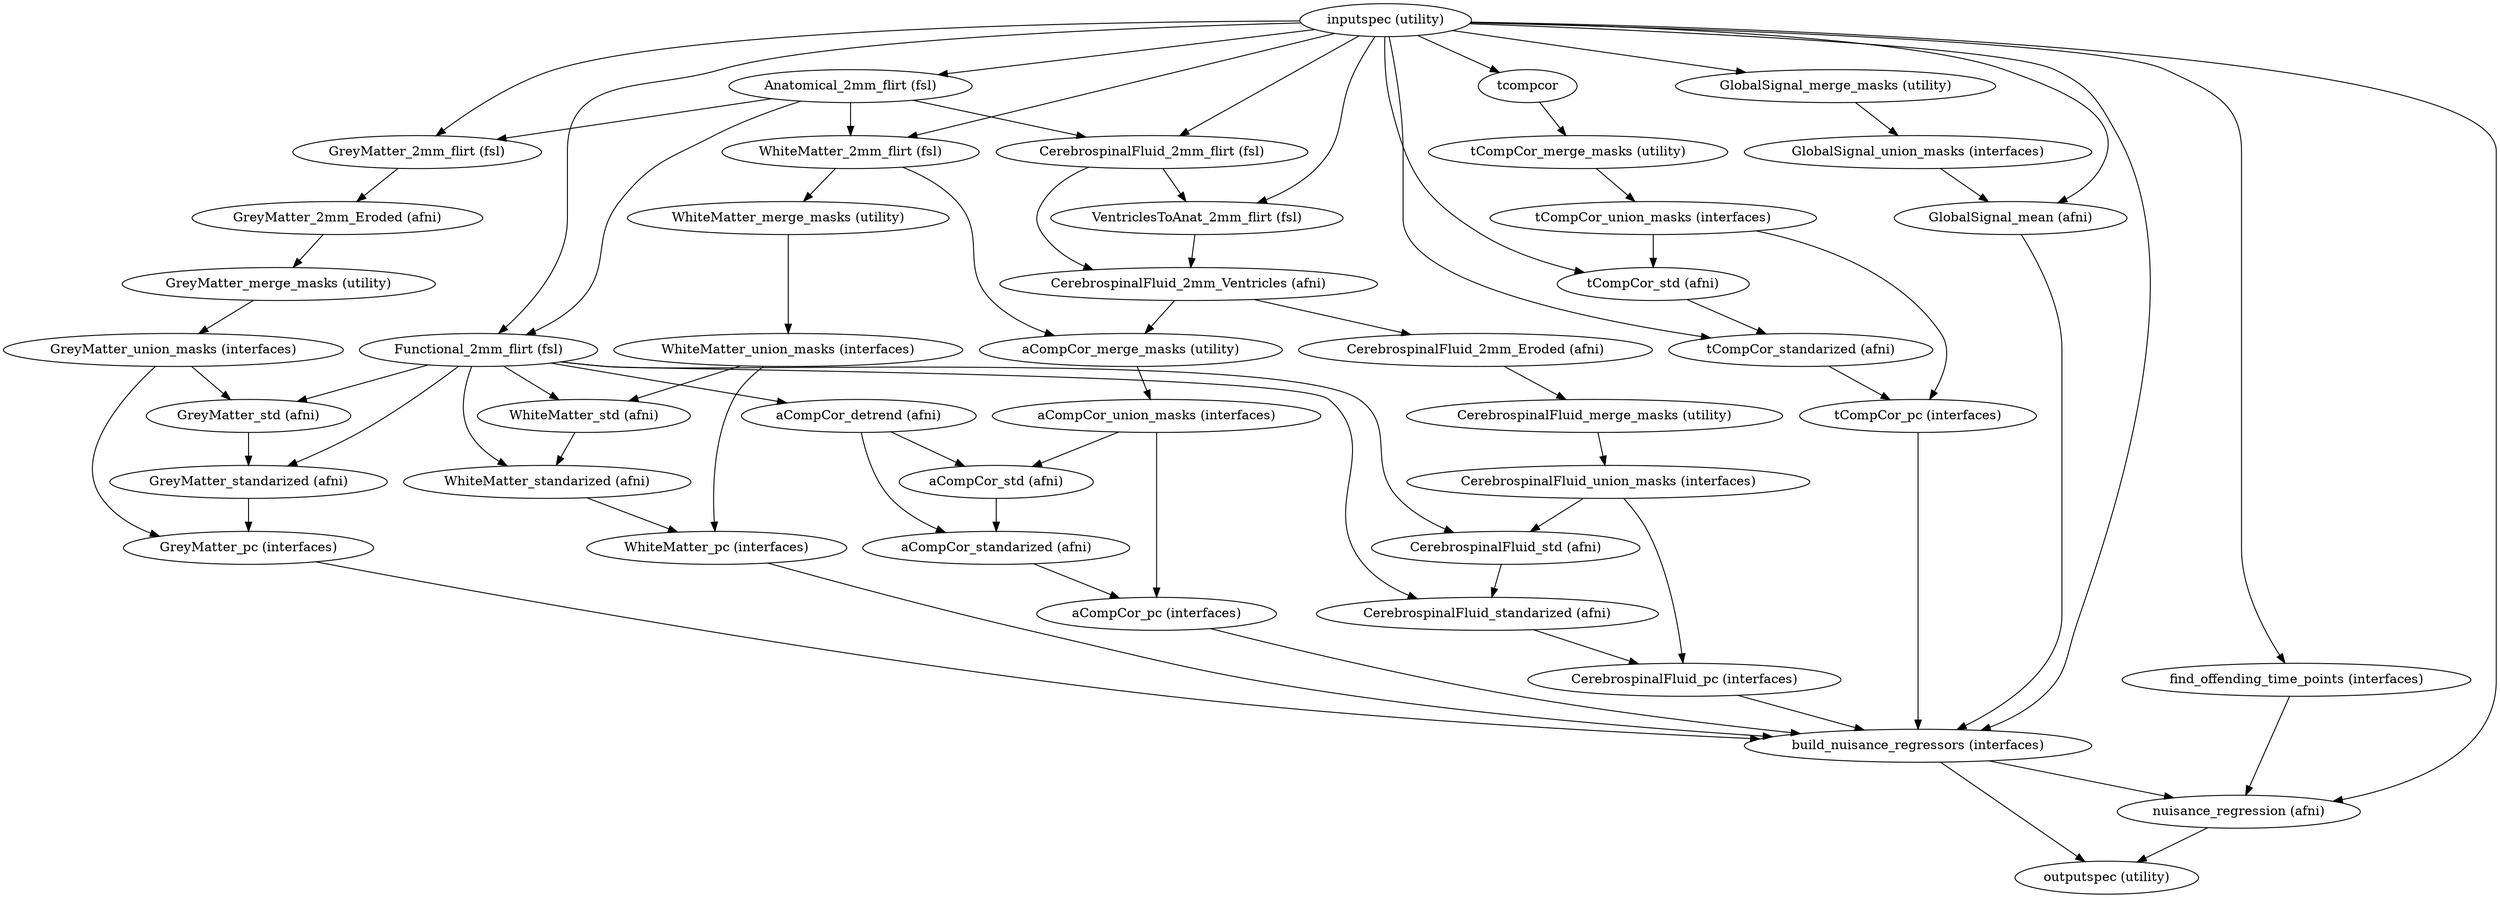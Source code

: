 strict digraph "" {
"GlobalSignal_union_masks (interfaces)";
"tCompCor_merge_masks (utility)";
"CerebrospinalFluid_pc (interfaces)";
"CerebrospinalFluid_2mm_Eroded (afni)";
"Anatomical_2mm_flirt (fsl)";
"inputspec (utility)";
"GreyMatter_standarized (afni)";
"aCompCor_detrend (afni)";
"aCompCor_union_masks (interfaces)";
"tCompCor_std (afni)";
"GreyMatter_pc (interfaces)";
"WhiteMatter_standarized (afni)";
"find_offending_time_points (interfaces)";
"CerebrospinalFluid_std (afni)";
"WhiteMatter_pc (interfaces)";
"CerebrospinalFluid_union_masks (interfaces)";
"aCompCor_merge_masks (utility)";
"GreyMatter_2mm_flirt (fsl)";
"GlobalSignal_mean (afni)";
tcompcor;
"GreyMatter_2mm_Eroded (afni)";
"CerebrospinalFluid_2mm_flirt (fsl)";
"aCompCor_pc (interfaces)";
"GreyMatter_union_masks (interfaces)";
"tCompCor_standarized (afni)";
"CerebrospinalFluid_merge_masks (utility)";
"CerebrospinalFluid_standarized (afni)";
"tCompCor_union_masks (interfaces)";
"GreyMatter_std (afni)";
"VentriclesToAnat_2mm_flirt (fsl)";
"aCompCor_std (afni)";
"WhiteMatter_merge_masks (utility)";
"aCompCor_standarized (afni)";
"GlobalSignal_merge_masks (utility)";
"nuisance_regression (afni)";
"GreyMatter_merge_masks (utility)";
"CerebrospinalFluid_2mm_Ventricles (afni)";
"build_nuisance_regressors (interfaces)";
"outputspec (utility)";
"WhiteMatter_union_masks (interfaces)";
"WhiteMatter_std (afni)";
"Functional_2mm_flirt (fsl)";
"tCompCor_pc (interfaces)";
"WhiteMatter_2mm_flirt (fsl)";
"GlobalSignal_union_masks (interfaces)" -> "GlobalSignal_mean (afni)";
"tCompCor_merge_masks (utility)" -> "tCompCor_union_masks (interfaces)";
"CerebrospinalFluid_pc (interfaces)" -> "build_nuisance_regressors (interfaces)";
"CerebrospinalFluid_2mm_Eroded (afni)" -> "CerebrospinalFluid_merge_masks (utility)";
"Anatomical_2mm_flirt (fsl)" -> "Functional_2mm_flirt (fsl)";
"Anatomical_2mm_flirt (fsl)" -> "CerebrospinalFluid_2mm_flirt (fsl)";
"Anatomical_2mm_flirt (fsl)" -> "GreyMatter_2mm_flirt (fsl)";
"Anatomical_2mm_flirt (fsl)" -> "WhiteMatter_2mm_flirt (fsl)";
"inputspec (utility)" -> "nuisance_regression (afni)";
"inputspec (utility)" -> "WhiteMatter_2mm_flirt (fsl)";
"inputspec (utility)" -> "build_nuisance_regressors (interfaces)";
"inputspec (utility)" -> "tCompCor_standarized (afni)";
"inputspec (utility)" -> "VentriclesToAnat_2mm_flirt (fsl)";
"inputspec (utility)" -> "Anatomical_2mm_flirt (fsl)";
"inputspec (utility)" -> "GlobalSignal_merge_masks (utility)";
"inputspec (utility)" -> "Functional_2mm_flirt (fsl)";
"inputspec (utility)" -> "GreyMatter_2mm_flirt (fsl)";
"inputspec (utility)" -> "GlobalSignal_mean (afni)";
"inputspec (utility)" -> tcompcor;
"inputspec (utility)" -> "CerebrospinalFluid_2mm_flirt (fsl)";
"inputspec (utility)" -> "find_offending_time_points (interfaces)";
"inputspec (utility)" -> "tCompCor_std (afni)";
"GreyMatter_standarized (afni)" -> "GreyMatter_pc (interfaces)";
"aCompCor_detrend (afni)" -> "aCompCor_std (afni)";
"aCompCor_detrend (afni)" -> "aCompCor_standarized (afni)";
"aCompCor_union_masks (interfaces)" -> "aCompCor_std (afni)";
"aCompCor_union_masks (interfaces)" -> "aCompCor_pc (interfaces)";
"tCompCor_std (afni)" -> "tCompCor_standarized (afni)";
"GreyMatter_pc (interfaces)" -> "build_nuisance_regressors (interfaces)";
"WhiteMatter_standarized (afni)" -> "WhiteMatter_pc (interfaces)";
"find_offending_time_points (interfaces)" -> "nuisance_regression (afni)";
"CerebrospinalFluid_std (afni)" -> "CerebrospinalFluid_standarized (afni)";
"WhiteMatter_pc (interfaces)" -> "build_nuisance_regressors (interfaces)";
"CerebrospinalFluid_union_masks (interfaces)" -> "CerebrospinalFluid_pc (interfaces)";
"CerebrospinalFluid_union_masks (interfaces)" -> "CerebrospinalFluid_std (afni)";
"aCompCor_merge_masks (utility)" -> "aCompCor_union_masks (interfaces)";
"GreyMatter_2mm_flirt (fsl)" -> "GreyMatter_2mm_Eroded (afni)";
"GlobalSignal_mean (afni)" -> "build_nuisance_regressors (interfaces)";
tcompcor -> "tCompCor_merge_masks (utility)";
"GreyMatter_2mm_Eroded (afni)" -> "GreyMatter_merge_masks (utility)";
"CerebrospinalFluid_2mm_flirt (fsl)" -> "CerebrospinalFluid_2mm_Ventricles (afni)";
"CerebrospinalFluid_2mm_flirt (fsl)" -> "VentriclesToAnat_2mm_flirt (fsl)";
"aCompCor_pc (interfaces)" -> "build_nuisance_regressors (interfaces)";
"GreyMatter_union_masks (interfaces)" -> "GreyMatter_pc (interfaces)";
"GreyMatter_union_masks (interfaces)" -> "GreyMatter_std (afni)";
"tCompCor_standarized (afni)" -> "tCompCor_pc (interfaces)";
"CerebrospinalFluid_merge_masks (utility)" -> "CerebrospinalFluid_union_masks (interfaces)";
"CerebrospinalFluid_standarized (afni)" -> "CerebrospinalFluid_pc (interfaces)";
"tCompCor_union_masks (interfaces)" -> "tCompCor_pc (interfaces)";
"tCompCor_union_masks (interfaces)" -> "tCompCor_std (afni)";
"GreyMatter_std (afni)" -> "GreyMatter_standarized (afni)";
"VentriclesToAnat_2mm_flirt (fsl)" -> "CerebrospinalFluid_2mm_Ventricles (afni)";
"aCompCor_std (afni)" -> "aCompCor_standarized (afni)";
"WhiteMatter_merge_masks (utility)" -> "WhiteMatter_union_masks (interfaces)";
"aCompCor_standarized (afni)" -> "aCompCor_pc (interfaces)";
"GlobalSignal_merge_masks (utility)" -> "GlobalSignal_union_masks (interfaces)";
"nuisance_regression (afni)" -> "outputspec (utility)";
"GreyMatter_merge_masks (utility)" -> "GreyMatter_union_masks (interfaces)";
"CerebrospinalFluid_2mm_Ventricles (afni)" -> "aCompCor_merge_masks (utility)";
"CerebrospinalFluid_2mm_Ventricles (afni)" -> "CerebrospinalFluid_2mm_Eroded (afni)";
"build_nuisance_regressors (interfaces)" -> "nuisance_regression (afni)";
"build_nuisance_regressors (interfaces)" -> "outputspec (utility)";
"WhiteMatter_union_masks (interfaces)" -> "WhiteMatter_pc (interfaces)";
"WhiteMatter_union_masks (interfaces)" -> "WhiteMatter_std (afni)";
"WhiteMatter_std (afni)" -> "WhiteMatter_standarized (afni)";
"Functional_2mm_flirt (fsl)" -> "GreyMatter_standarized (afni)";
"Functional_2mm_flirt (fsl)" -> "WhiteMatter_standarized (afni)";
"Functional_2mm_flirt (fsl)" -> "CerebrospinalFluid_std (afni)";
"Functional_2mm_flirt (fsl)" -> "CerebrospinalFluid_standarized (afni)";
"Functional_2mm_flirt (fsl)" -> "GreyMatter_std (afni)";
"Functional_2mm_flirt (fsl)" -> "WhiteMatter_std (afni)";
"Functional_2mm_flirt (fsl)" -> "aCompCor_detrend (afni)";
"tCompCor_pc (interfaces)" -> "build_nuisance_regressors (interfaces)";
"WhiteMatter_2mm_flirt (fsl)" -> "WhiteMatter_merge_masks (utility)";
"WhiteMatter_2mm_flirt (fsl)" -> "aCompCor_merge_masks (utility)";
}
